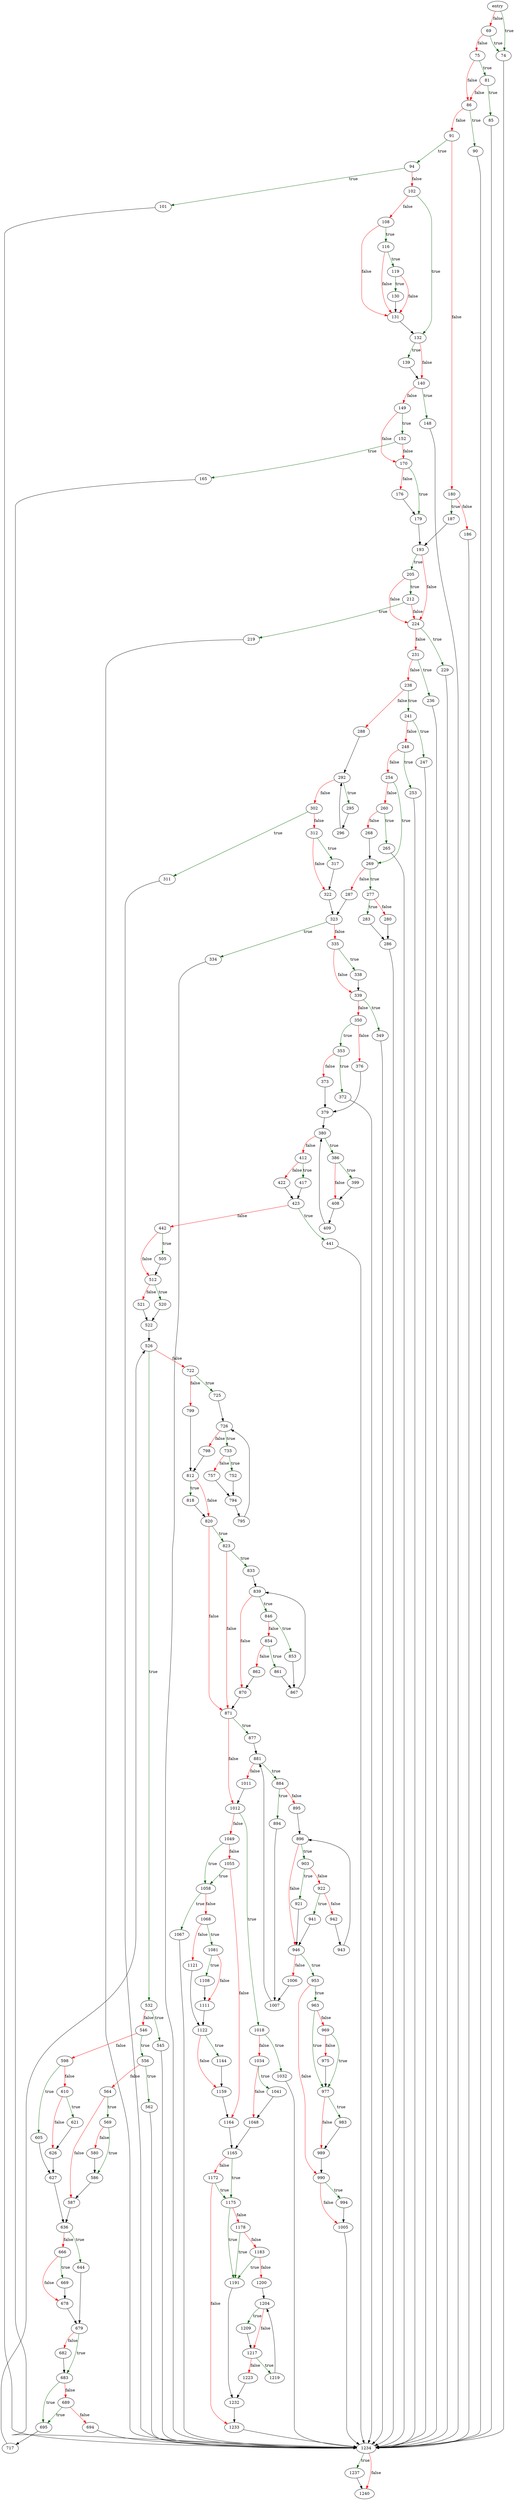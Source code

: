 digraph "sqlite3CreateIndex" {
	// Node definitions.
	11 [label=entry];
	69;
	74;
	75;
	81;
	85;
	86;
	90;
	91;
	94;
	101;
	102;
	108;
	116;
	119;
	130;
	131;
	132;
	139;
	140;
	148;
	149;
	152;
	165;
	170;
	176;
	179;
	180;
	186;
	187;
	193;
	205;
	212;
	219;
	224;
	229;
	231;
	236;
	238;
	241;
	247;
	248;
	253;
	254;
	260;
	265;
	268;
	269;
	277;
	280;
	283;
	286;
	287;
	288;
	292;
	295;
	296;
	302;
	311;
	312;
	317;
	322;
	323;
	334;
	335;
	338;
	339;
	349;
	350;
	353;
	372;
	373;
	376;
	379;
	380;
	386;
	399;
	408;
	409;
	412;
	417;
	422;
	423;
	441;
	442;
	505;
	512;
	520;
	521;
	522;
	526;
	532;
	545;
	546;
	556;
	562;
	564;
	569;
	580;
	586;
	587;
	598;
	605;
	610;
	621;
	626;
	627;
	636;
	644;
	666;
	669;
	678;
	679;
	682;
	683;
	689;
	694;
	695;
	717;
	722;
	725;
	726;
	733;
	752;
	757;
	794;
	795;
	798;
	799;
	812;
	818;
	820;
	823;
	833;
	839;
	846;
	853;
	854;
	861;
	862;
	867;
	870;
	871;
	877;
	881;
	884;
	894;
	895;
	896;
	903;
	921;
	922;
	941;
	942;
	943;
	946;
	953;
	963;
	969;
	975;
	977;
	983;
	989;
	990;
	994;
	1005;
	1006;
	1007;
	1011;
	1012;
	1018;
	1032;
	1034;
	1041;
	1048;
	1049;
	1055;
	1058;
	1067;
	1068;
	1081;
	1108;
	1111;
	1121;
	1122;
	1144;
	1159;
	1164;
	1165;
	1172;
	1175;
	1178;
	1183;
	1191;
	1200;
	1204;
	1209;
	1217;
	1219;
	1223;
	1232;
	1233;
	1234;
	1237;
	1240;

	// Edge definitions.
	11 -> 69 [
		color=red
		label=false
	];
	11 -> 74 [
		color=darkgreen
		label=true
	];
	69 -> 74 [
		color=darkgreen
		label=true
	];
	69 -> 75 [
		color=red
		label=false
	];
	74 -> 1234;
	75 -> 81 [
		color=darkgreen
		label=true
	];
	75 -> 86 [
		color=red
		label=false
	];
	81 -> 85 [
		color=darkgreen
		label=true
	];
	81 -> 86 [
		color=red
		label=false
	];
	85 -> 1234;
	86 -> 90 [
		color=darkgreen
		label=true
	];
	86 -> 91 [
		color=red
		label=false
	];
	90 -> 1234;
	91 -> 94 [
		color=darkgreen
		label=true
	];
	91 -> 180 [
		color=red
		label=false
	];
	94 -> 101 [
		color=darkgreen
		label=true
	];
	94 -> 102 [
		color=red
		label=false
	];
	101 -> 1234;
	102 -> 108 [
		color=red
		label=false
	];
	102 -> 132 [
		color=darkgreen
		label=true
	];
	108 -> 116 [
		color=darkgreen
		label=true
	];
	108 -> 131 [
		color=red
		label=false
	];
	116 -> 119 [
		color=darkgreen
		label=true
	];
	116 -> 131 [
		color=red
		label=false
	];
	119 -> 130 [
		color=darkgreen
		label=true
	];
	119 -> 131 [
		color=red
		label=false
	];
	130 -> 131;
	131 -> 132;
	132 -> 139 [
		color=darkgreen
		label=true
	];
	132 -> 140 [
		color=red
		label=false
	];
	139 -> 140;
	140 -> 148 [
		color=darkgreen
		label=true
	];
	140 -> 149 [
		color=red
		label=false
	];
	148 -> 1234;
	149 -> 152 [
		color=darkgreen
		label=true
	];
	149 -> 170 [
		color=red
		label=false
	];
	152 -> 165 [
		color=darkgreen
		label=true
	];
	152 -> 170 [
		color=red
		label=false
	];
	165 -> 1234;
	170 -> 176 [
		color=red
		label=false
	];
	170 -> 179 [
		color=darkgreen
		label=true
	];
	176 -> 179;
	179 -> 193;
	180 -> 186 [
		color=red
		label=false
	];
	180 -> 187 [
		color=darkgreen
		label=true
	];
	186 -> 1234;
	187 -> 193;
	193 -> 205 [
		color=darkgreen
		label=true
	];
	193 -> 224 [
		color=red
		label=false
	];
	205 -> 212 [
		color=darkgreen
		label=true
	];
	205 -> 224 [
		color=red
		label=false
	];
	212 -> 219 [
		color=darkgreen
		label=true
	];
	212 -> 224 [
		color=red
		label=false
	];
	219 -> 1234;
	224 -> 229 [
		color=darkgreen
		label=true
	];
	224 -> 231 [
		color=red
		label=false
	];
	229 -> 1234;
	231 -> 236 [
		color=darkgreen
		label=true
	];
	231 -> 238 [
		color=red
		label=false
	];
	236 -> 1234;
	238 -> 241 [
		color=darkgreen
		label=true
	];
	238 -> 288 [
		color=red
		label=false
	];
	241 -> 247 [
		color=darkgreen
		label=true
	];
	241 -> 248 [
		color=red
		label=false
	];
	247 -> 1234;
	248 -> 253 [
		color=darkgreen
		label=true
	];
	248 -> 254 [
		color=red
		label=false
	];
	253 -> 1234;
	254 -> 260 [
		color=red
		label=false
	];
	254 -> 269 [
		color=darkgreen
		label=true
	];
	260 -> 265 [
		color=darkgreen
		label=true
	];
	260 -> 268 [
		color=red
		label=false
	];
	265 -> 1234;
	268 -> 269;
	269 -> 277 [
		color=darkgreen
		label=true
	];
	269 -> 287 [
		color=red
		label=false
	];
	277 -> 280 [
		color=red
		label=false
	];
	277 -> 283 [
		color=darkgreen
		label=true
	];
	280 -> 286;
	283 -> 286;
	286 -> 1234;
	287 -> 323;
	288 -> 292;
	292 -> 295 [
		color=darkgreen
		label=true
	];
	292 -> 302 [
		color=red
		label=false
	];
	295 -> 296;
	296 -> 292;
	302 -> 311 [
		color=darkgreen
		label=true
	];
	302 -> 312 [
		color=red
		label=false
	];
	311 -> 1234;
	312 -> 317 [
		color=darkgreen
		label=true
	];
	312 -> 322 [
		color=red
		label=false
	];
	317 -> 322;
	322 -> 323;
	323 -> 334 [
		color=darkgreen
		label=true
	];
	323 -> 335 [
		color=red
		label=false
	];
	334 -> 1234;
	335 -> 338 [
		color=darkgreen
		label=true
	];
	335 -> 339 [
		color=red
		label=false
	];
	338 -> 339;
	339 -> 349 [
		color=darkgreen
		label=true
	];
	339 -> 350 [
		color=red
		label=false
	];
	349 -> 1234;
	350 -> 353 [
		color=darkgreen
		label=true
	];
	350 -> 376 [
		color=red
		label=false
	];
	353 -> 372 [
		color=darkgreen
		label=true
	];
	353 -> 373 [
		color=red
		label=false
	];
	372 -> 1234;
	373 -> 379;
	376 -> 379;
	379 -> 380;
	380 -> 386 [
		color=darkgreen
		label=true
	];
	380 -> 412 [
		color=red
		label=false
	];
	386 -> 399 [
		color=darkgreen
		label=true
	];
	386 -> 408 [
		color=red
		label=false
	];
	399 -> 408;
	408 -> 409;
	409 -> 380;
	412 -> 417 [
		color=darkgreen
		label=true
	];
	412 -> 422 [
		color=red
		label=false
	];
	417 -> 423;
	422 -> 423;
	423 -> 441 [
		color=darkgreen
		label=true
	];
	423 -> 442 [
		color=red
		label=false
	];
	441 -> 1234;
	442 -> 505 [
		color=darkgreen
		label=true
	];
	442 -> 512 [
		color=red
		label=false
	];
	505 -> 512;
	512 -> 520 [
		color=darkgreen
		label=true
	];
	512 -> 521 [
		color=red
		label=false
	];
	520 -> 522;
	521 -> 522;
	522 -> 526;
	526 -> 532 [
		color=darkgreen
		label=true
	];
	526 -> 722 [
		color=red
		label=false
	];
	532 -> 545 [
		color=darkgreen
		label=true
	];
	532 -> 546 [
		color=red
		label=false
	];
	545 -> 1234;
	546 -> 556 [
		color=darkgreen
		label=true
	];
	546 -> 598 [
		color=red
		label=false
	];
	556 -> 562 [
		color=darkgreen
		label=true
	];
	556 -> 564 [
		color=red
		label=false
	];
	562 -> 1234;
	564 -> 569 [
		color=darkgreen
		label=true
	];
	564 -> 587 [
		color=red
		label=false
	];
	569 -> 580 [
		color=red
		label=false
	];
	569 -> 586 [
		color=darkgreen
		label=true
	];
	580 -> 586;
	586 -> 587;
	587 -> 636;
	598 -> 605 [
		color=darkgreen
		label=true
	];
	598 -> 610 [
		color=red
		label=false
	];
	605 -> 627;
	610 -> 621 [
		color=darkgreen
		label=true
	];
	610 -> 626 [
		color=red
		label=false
	];
	621 -> 626;
	626 -> 627;
	627 -> 636;
	636 -> 644 [
		color=darkgreen
		label=true
	];
	636 -> 666 [
		color=red
		label=false
	];
	644 -> 679;
	666 -> 669 [
		color=darkgreen
		label=true
	];
	666 -> 678 [
		color=red
		label=false
	];
	669 -> 678;
	678 -> 679;
	679 -> 682 [
		color=red
		label=false
	];
	679 -> 683 [
		color=darkgreen
		label=true
	];
	682 -> 683;
	683 -> 689 [
		color=red
		label=false
	];
	683 -> 695 [
		color=darkgreen
		label=true
	];
	689 -> 694 [
		color=red
		label=false
	];
	689 -> 695 [
		color=darkgreen
		label=true
	];
	694 -> 1234;
	695 -> 717;
	717 -> 526;
	722 -> 725 [
		color=darkgreen
		label=true
	];
	722 -> 799 [
		color=red
		label=false
	];
	725 -> 726;
	726 -> 733 [
		color=darkgreen
		label=true
	];
	726 -> 798 [
		color=red
		label=false
	];
	733 -> 752 [
		color=darkgreen
		label=true
	];
	733 -> 757 [
		color=red
		label=false
	];
	752 -> 794;
	757 -> 794;
	794 -> 795;
	795 -> 726;
	798 -> 812;
	799 -> 812;
	812 -> 818 [
		color=darkgreen
		label=true
	];
	812 -> 820 [
		color=red
		label=false
	];
	818 -> 820;
	820 -> 823 [
		color=darkgreen
		label=true
	];
	820 -> 871 [
		color=red
		label=false
	];
	823 -> 833 [
		color=darkgreen
		label=true
	];
	823 -> 871 [
		color=red
		label=false
	];
	833 -> 839;
	839 -> 846 [
		color=darkgreen
		label=true
	];
	839 -> 870 [
		color=red
		label=false
	];
	846 -> 853 [
		color=darkgreen
		label=true
	];
	846 -> 854 [
		color=red
		label=false
	];
	853 -> 867;
	854 -> 861 [
		color=darkgreen
		label=true
	];
	854 -> 862 [
		color=red
		label=false
	];
	861 -> 867;
	862 -> 870;
	867 -> 839;
	870 -> 871;
	871 -> 877 [
		color=darkgreen
		label=true
	];
	871 -> 1012 [
		color=red
		label=false
	];
	877 -> 881;
	881 -> 884 [
		color=darkgreen
		label=true
	];
	881 -> 1011 [
		color=red
		label=false
	];
	884 -> 894 [
		color=darkgreen
		label=true
	];
	884 -> 895 [
		color=red
		label=false
	];
	894 -> 1007;
	895 -> 896;
	896 -> 903 [
		color=darkgreen
		label=true
	];
	896 -> 946 [
		color=red
		label=false
	];
	903 -> 921 [
		color=darkgreen
		label=true
	];
	903 -> 922 [
		color=red
		label=false
	];
	921 -> 946;
	922 -> 941 [
		color=darkgreen
		label=true
	];
	922 -> 942 [
		color=red
		label=false
	];
	941 -> 946;
	942 -> 943;
	943 -> 896;
	946 -> 953 [
		color=darkgreen
		label=true
	];
	946 -> 1006 [
		color=red
		label=false
	];
	953 -> 963 [
		color=darkgreen
		label=true
	];
	953 -> 990 [
		color=red
		label=false
	];
	963 -> 969 [
		color=red
		label=false
	];
	963 -> 977 [
		color=darkgreen
		label=true
	];
	969 -> 975 [
		color=red
		label=false
	];
	969 -> 977 [
		color=darkgreen
		label=true
	];
	975 -> 977;
	977 -> 983 [
		color=darkgreen
		label=true
	];
	977 -> 989 [
		color=red
		label=false
	];
	983 -> 989;
	989 -> 990;
	990 -> 994 [
		color=darkgreen
		label=true
	];
	990 -> 1005 [
		color=red
		label=false
	];
	994 -> 1005;
	1005 -> 1234;
	1006 -> 1007;
	1007 -> 881;
	1011 -> 1012;
	1012 -> 1018 [
		color=darkgreen
		label=true
	];
	1012 -> 1049 [
		color=red
		label=false
	];
	1018 -> 1032 [
		color=darkgreen
		label=true
	];
	1018 -> 1034 [
		color=red
		label=false
	];
	1032 -> 1234;
	1034 -> 1041 [
		color=darkgreen
		label=true
	];
	1034 -> 1048 [
		color=red
		label=false
	];
	1041 -> 1048;
	1048 -> 1165;
	1049 -> 1055 [
		color=red
		label=false
	];
	1049 -> 1058 [
		color=darkgreen
		label=true
	];
	1055 -> 1058 [
		color=darkgreen
		label=true
	];
	1055 -> 1164 [
		color=red
		label=false
	];
	1058 -> 1067 [
		color=darkgreen
		label=true
	];
	1058 -> 1068 [
		color=red
		label=false
	];
	1067 -> 1234;
	1068 -> 1081 [
		color=darkgreen
		label=true
	];
	1068 -> 1121 [
		color=red
		label=false
	];
	1081 -> 1108 [
		color=darkgreen
		label=true
	];
	1081 -> 1111 [
		color=red
		label=false
	];
	1108 -> 1111;
	1111 -> 1122;
	1121 -> 1122;
	1122 -> 1144 [
		color=darkgreen
		label=true
	];
	1122 -> 1159 [
		color=red
		label=false
	];
	1144 -> 1159;
	1159 -> 1164;
	1164 -> 1165;
	1165 -> 1172 [
		color=red
		label=false
	];
	1165 -> 1175 [
		color=darkgreen
		label=true
	];
	1172 -> 1175 [
		color=darkgreen
		label=true
	];
	1172 -> 1233 [
		color=red
		label=false
	];
	1175 -> 1178 [
		color=red
		label=false
	];
	1175 -> 1191 [
		color=darkgreen
		label=true
	];
	1178 -> 1183 [
		color=red
		label=false
	];
	1178 -> 1191 [
		color=darkgreen
		label=true
	];
	1183 -> 1191 [
		color=darkgreen
		label=true
	];
	1183 -> 1200 [
		color=red
		label=false
	];
	1191 -> 1232;
	1200 -> 1204;
	1204 -> 1209 [
		color=darkgreen
		label=true
	];
	1204 -> 1217 [
		color=red
		label=false
	];
	1209 -> 1217;
	1217 -> 1219 [
		color=darkgreen
		label=true
	];
	1217 -> 1223 [
		color=red
		label=false
	];
	1219 -> 1204;
	1223 -> 1232;
	1232 -> 1233;
	1233 -> 1234;
	1234 -> 1237 [
		color=darkgreen
		label=true
	];
	1234 -> 1240 [
		color=red
		label=false
	];
	1237 -> 1240;
}